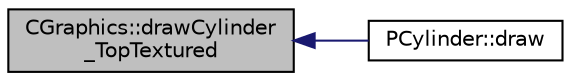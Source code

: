 digraph "CGraphics::drawCylinder_TopTextured"
{
 // INTERACTIVE_SVG=YES
  edge [fontname="Helvetica",fontsize="10",labelfontname="Helvetica",labelfontsize="10"];
  node [fontname="Helvetica",fontsize="10",shape=record];
  rankdir="LR";
  Node1 [label="CGraphics::drawCylinder\l_TopTextured",height=0.2,width=0.4,color="black", fillcolor="grey75", style="filled", fontcolor="black"];
  Node1 -> Node2 [dir="back",color="midnightblue",fontsize="10",style="solid",fontname="Helvetica"];
  Node2 [label="PCylinder::draw",height=0.2,width=0.4,color="black", fillcolor="white", style="filled",URL="$db/de1/class_p_cylinder.html#a58e163df3e3c0dddac64b2cd32ceb471"];
}
